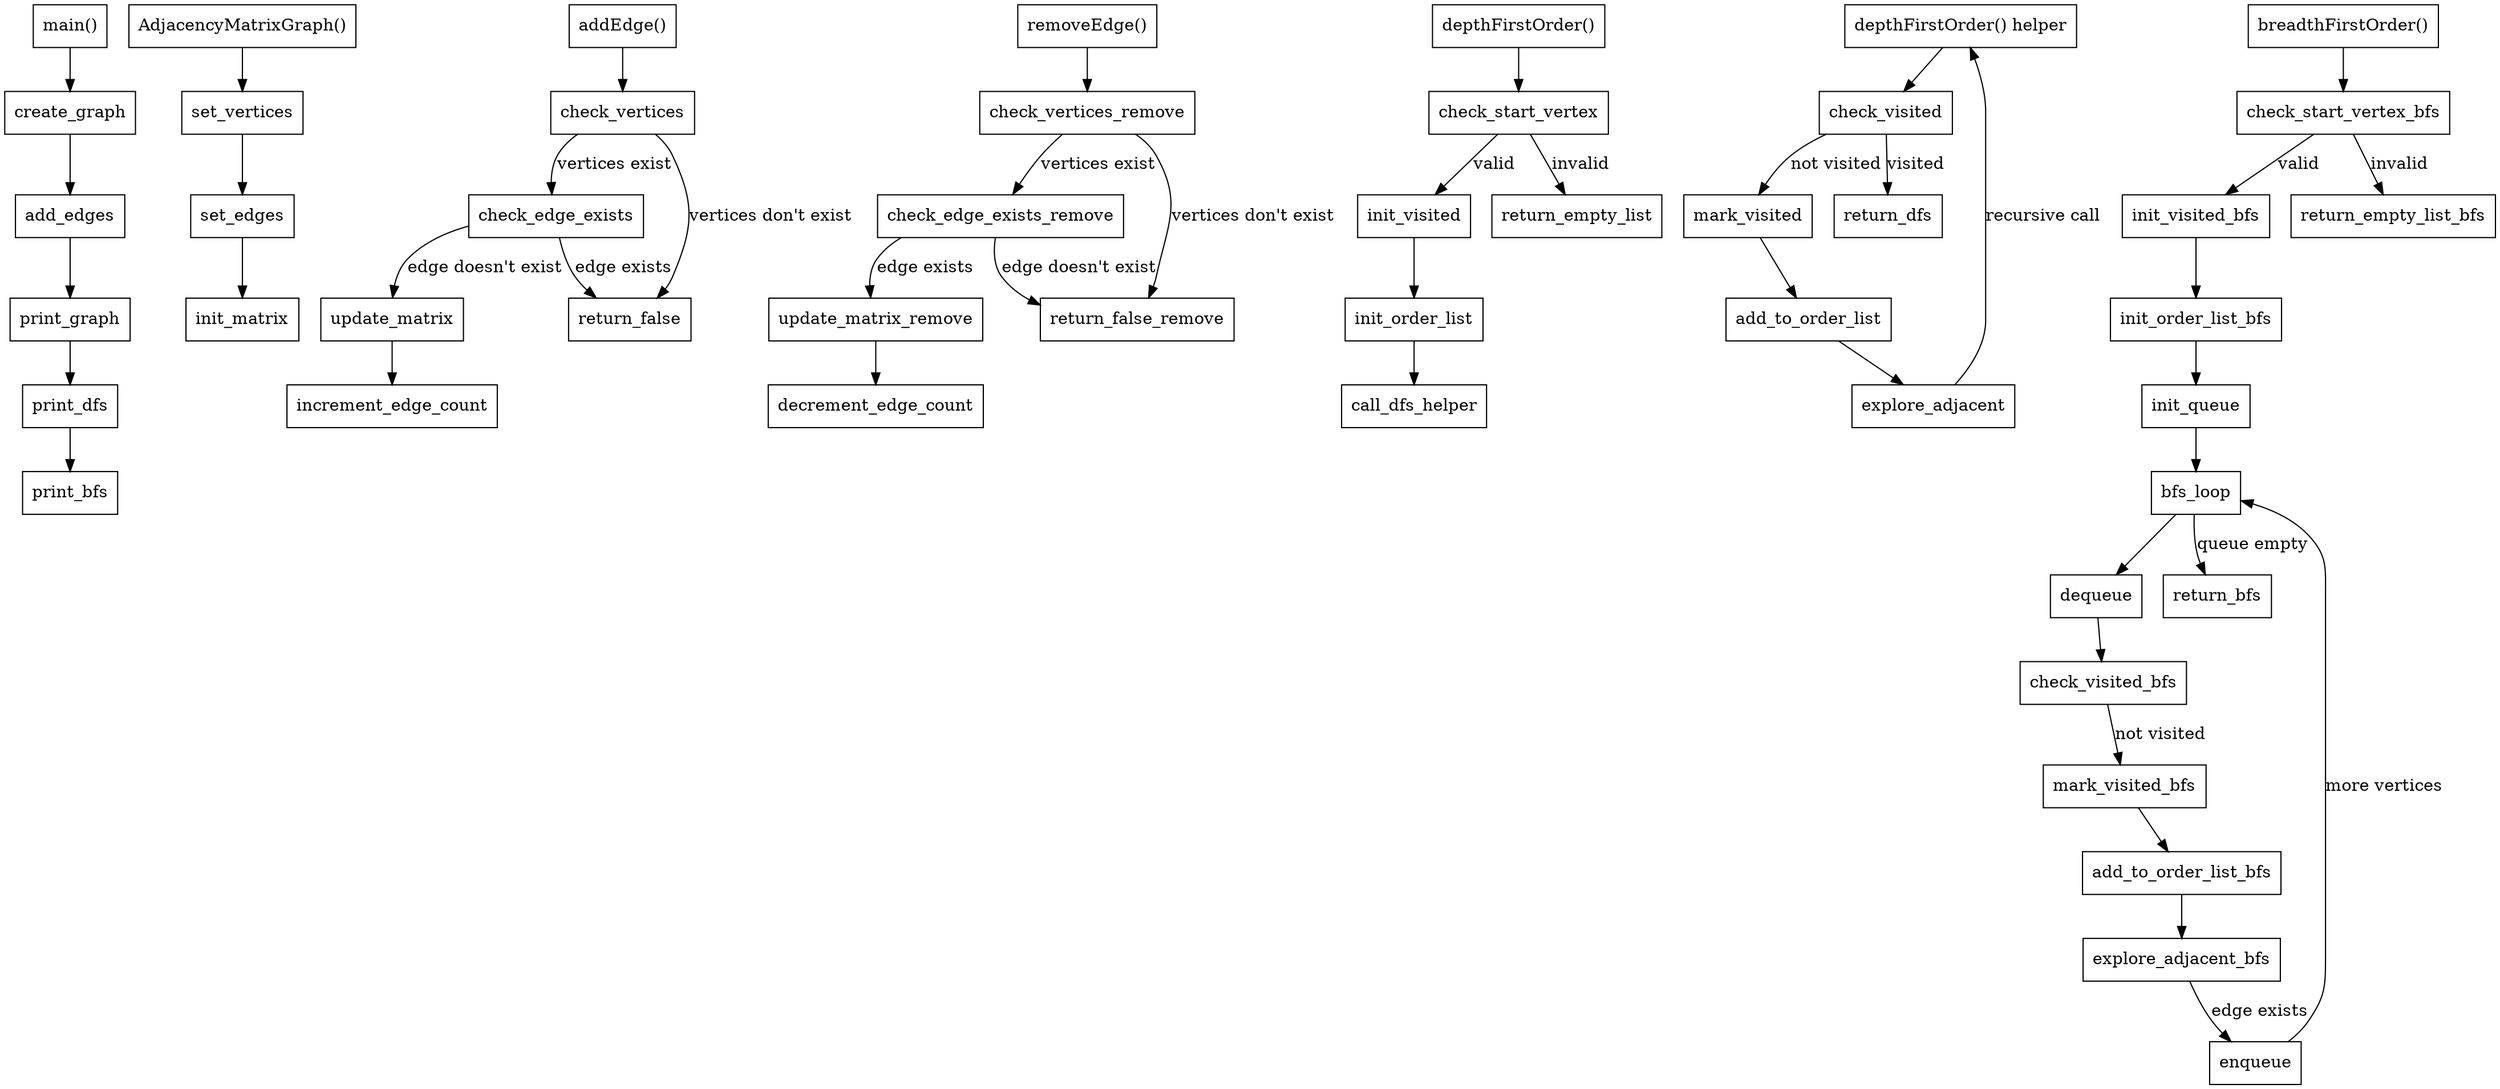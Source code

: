 digraph MatrixGraphs {
    node [shape=box];

    // Main method
    main [label="main()"];
    main -> create_graph;
    create_graph -> add_edges;
    add_edges -> print_graph;
    print_graph -> print_dfs;
    print_dfs -> print_bfs;

    // AdjacencyMatrixGraph constructor
    constructor [label="AdjacencyMatrixGraph()"];
    constructor -> set_vertices;
    set_vertices -> set_edges;
    set_edges -> init_matrix;

    // addEdge method
    addEdge [label="addEdge()"];
    addEdge -> check_vertices;
    check_vertices -> check_edge_exists [label="vertices exist"];
    check_edge_exists -> update_matrix [label="edge doesn't exist"];
    update_matrix -> increment_edge_count;
    check_vertices -> return_false [label="vertices don't exist"];
    check_edge_exists -> return_false [label="edge exists"];

    // removeEdge method
    removeEdge [label="removeEdge()"];
    removeEdge -> check_vertices_remove;
    check_vertices_remove -> check_edge_exists_remove [label="vertices exist"];
    check_edge_exists_remove -> update_matrix_remove [label="edge exists"];
    update_matrix_remove -> decrement_edge_count;
    check_vertices_remove -> return_false_remove [label="vertices don't exist"];
    check_edge_exists_remove -> return_false_remove [label="edge doesn't exist"];

    // depthFirstOrder method
    depthFirstOrder [label="depthFirstOrder()"];
    depthFirstOrder -> check_start_vertex;
    check_start_vertex -> init_visited [label="valid"];
    init_visited -> init_order_list;
    init_order_list -> call_dfs_helper;
    check_start_vertex -> return_empty_list [label="invalid"];

    // depthFirstOrder helper method
    dfs_helper [label="depthFirstOrder() helper"];
    dfs_helper -> check_visited;
    check_visited -> mark_visited [label="not visited"];
    mark_visited -> add_to_order_list;
    add_to_order_list -> explore_adjacent;
    explore_adjacent -> dfs_helper [label="recursive call"];
    check_visited -> return_dfs [label="visited"];

    // breadthFirstOrder method
    breadthFirstOrder [label="breadthFirstOrder()"];
    breadthFirstOrder -> check_start_vertex_bfs;
    check_start_vertex_bfs -> init_visited_bfs [label="valid"];
    init_visited_bfs -> init_order_list_bfs;
    init_order_list_bfs -> init_queue;
    init_queue -> bfs_loop;
    bfs_loop -> dequeue;
    dequeue -> check_visited_bfs;
    check_visited_bfs -> mark_visited_bfs [label="not visited"];
    mark_visited_bfs -> add_to_order_list_bfs;
    add_to_order_list_bfs -> explore_adjacent_bfs;
    explore_adjacent_bfs -> enqueue [label="edge exists"];
    enqueue -> bfs_loop [label="more vertices"];
    bfs_loop -> return_bfs [label="queue empty"];
    check_start_vertex_bfs -> return_empty_list_bfs [label="invalid"];
}